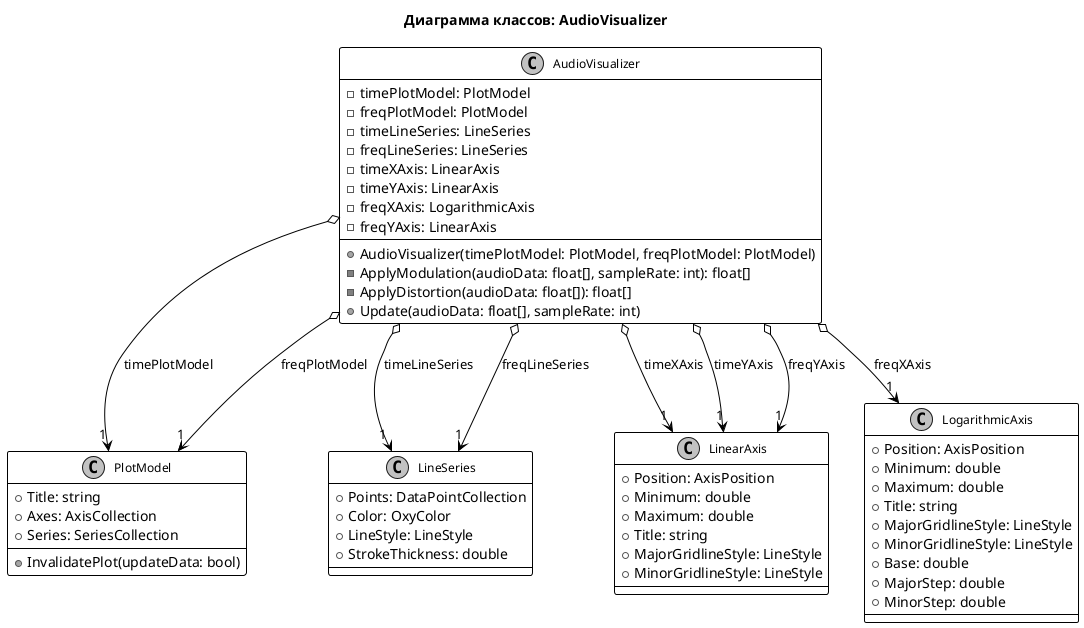@startuml ClassDiagramAudioVisualizer

skinparam monochrome true
skinparam shadowing false
skinparam classFontSize 12
skinparam classFontName Arial
skinparam classBorderThickness 1
skinparam classBackgroundColor none
skinparam classBorderColor black
skinparam ArrowColor black

title Диаграмма классов: AudioVisualizer

class AudioVisualizer {
  -timePlotModel: PlotModel
  -freqPlotModel: PlotModel
  -timeLineSeries: LineSeries
  -freqLineSeries: LineSeries
  -timeXAxis: LinearAxis
  -timeYAxis: LinearAxis
  -freqXAxis: LogarithmicAxis
  -freqYAxis: LinearAxis
  +AudioVisualizer(timePlotModel: PlotModel, freqPlotModel: PlotModel)
  -ApplyModulation(audioData: float[], sampleRate: int): float[]
  -ApplyDistortion(audioData: float[]): float[]
  +Update(audioData: float[], sampleRate: int)
}

class PlotModel {
  +Title: string
  +Axes: AxisCollection
  +Series: SeriesCollection
  +InvalidatePlot(updateData: bool)
}

class LineSeries {
  +Points: DataPointCollection
  +Color: OxyColor
  +LineStyle: LineStyle
  +StrokeThickness: double
}

class LinearAxis {
  +Position: AxisPosition
  +Minimum: double
  +Maximum: double
  +Title: string
  +MajorGridlineStyle: LineStyle
  +MinorGridlineStyle: LineStyle
}

class LogarithmicAxis {
  +Position: AxisPosition
  +Minimum: double
  +Maximum: double
  +Title: string
  +MajorGridlineStyle: LineStyle
  +MinorGridlineStyle: LineStyle
  +Base: double
  +MajorStep: double
  +MinorStep: double
}

AudioVisualizer o--> "1" PlotModel : timePlotModel
AudioVisualizer o--> "1" PlotModel : freqPlotModel
AudioVisualizer o--> "1" LineSeries : timeLineSeries
AudioVisualizer o--> "1" LineSeries : freqLineSeries
AudioVisualizer o--> "1" LinearAxis : timeXAxis
AudioVisualizer o--> "1" LinearAxis : timeYAxis
AudioVisualizer o--> "1" LogarithmicAxis : freqXAxis
AudioVisualizer o--> "1" LinearAxis : freqYAxis

@enduml